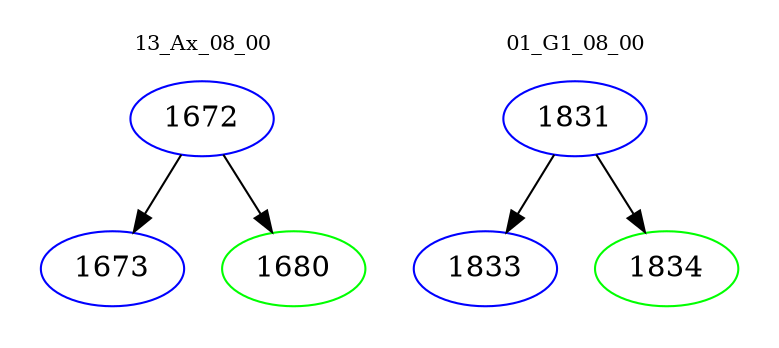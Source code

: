 digraph{
subgraph cluster_0 {
color = white
label = "13_Ax_08_00";
fontsize=10;
T0_1672 [label="1672", color="blue"]
T0_1672 -> T0_1673 [color="black"]
T0_1673 [label="1673", color="blue"]
T0_1672 -> T0_1680 [color="black"]
T0_1680 [label="1680", color="green"]
}
subgraph cluster_1 {
color = white
label = "01_G1_08_00";
fontsize=10;
T1_1831 [label="1831", color="blue"]
T1_1831 -> T1_1833 [color="black"]
T1_1833 [label="1833", color="blue"]
T1_1831 -> T1_1834 [color="black"]
T1_1834 [label="1834", color="green"]
}
}
